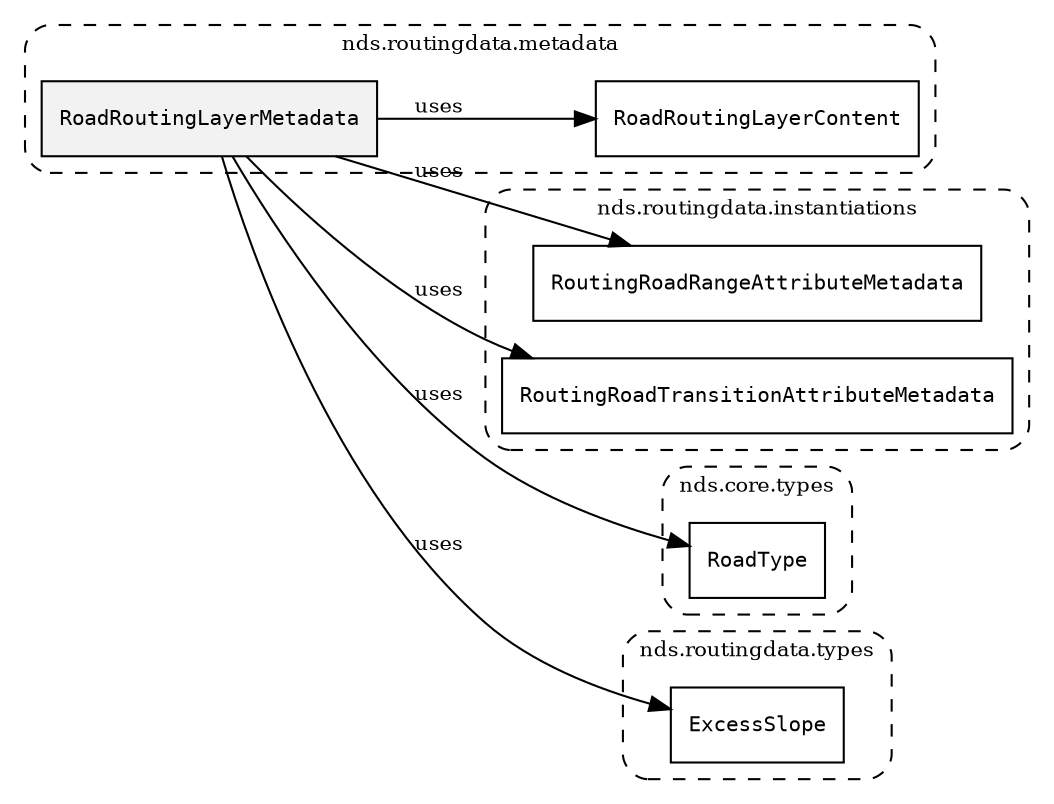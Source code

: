 /**
 * This dot file creates symbol collaboration diagram for RoadRoutingLayerMetadata.
 */
digraph ZSERIO
{
    node [shape=box, fontsize=10];
    rankdir="LR";
    fontsize=10;
    tooltip="RoadRoutingLayerMetadata collaboration diagram";

    subgraph "cluster_nds.routingdata.metadata"
    {
        style="dashed, rounded";
        label="nds.routingdata.metadata";
        tooltip="Package nds.routingdata.metadata";
        href="../../../content/packages/nds.routingdata.metadata.html#Package-nds-routingdata-metadata";
        target="_parent";

        "RoadRoutingLayerMetadata" [style="filled", fillcolor="#0000000D", target="_parent", label=<<font face="monospace"><table align="center" border="0" cellspacing="0" cellpadding="0"><tr><td href="../../../content/packages/nds.routingdata.metadata.html#Structure-RoadRoutingLayerMetadata" title="Structure defined in nds.routingdata.metadata">RoadRoutingLayerMetadata</td></tr></table></font>>];
        "RoadRoutingLayerContent" [target="_parent", label=<<font face="monospace"><table align="center" border="0" cellspacing="0" cellpadding="0"><tr><td href="../../../content/packages/nds.routingdata.metadata.html#Bitmask-RoadRoutingLayerContent" title="Bitmask defined in nds.routingdata.metadata">RoadRoutingLayerContent</td></tr></table></font>>];
    }

    subgraph "cluster_nds.routingdata.instantiations"
    {
        style="dashed, rounded";
        label="nds.routingdata.instantiations";
        tooltip="Package nds.routingdata.instantiations";
        href="../../../content/packages/nds.routingdata.instantiations.html#Package-nds-routingdata-instantiations";
        target="_parent";

        "RoutingRoadRangeAttributeMetadata" [target="_parent", label=<<font face="monospace"><table align="center" border="0" cellspacing="0" cellpadding="0"><tr><td href="../../../content/packages/nds.routingdata.instantiations.html#InstantiateType-RoutingRoadRangeAttributeMetadata" title="InstantiateType defined in nds.routingdata.instantiations">RoutingRoadRangeAttributeMetadata</td></tr></table></font>>];
        "RoutingRoadTransitionAttributeMetadata" [target="_parent", label=<<font face="monospace"><table align="center" border="0" cellspacing="0" cellpadding="0"><tr><td href="../../../content/packages/nds.routingdata.instantiations.html#InstantiateType-RoutingRoadTransitionAttributeMetadata" title="InstantiateType defined in nds.routingdata.instantiations">RoutingRoadTransitionAttributeMetadata</td></tr></table></font>>];
    }

    subgraph "cluster_nds.core.types"
    {
        style="dashed, rounded";
        label="nds.core.types";
        tooltip="Package nds.core.types";
        href="../../../content/packages/nds.core.types.html#Package-nds-core-types";
        target="_parent";

        "RoadType" [target="_parent", label=<<font face="monospace"><table align="center" border="0" cellspacing="0" cellpadding="0"><tr><td href="../../../content/packages/nds.core.types.html#Structure-RoadType" title="Structure defined in nds.core.types">RoadType</td></tr></table></font>>];
    }

    subgraph "cluster_nds.routingdata.types"
    {
        style="dashed, rounded";
        label="nds.routingdata.types";
        tooltip="Package nds.routingdata.types";
        href="../../../content/packages/nds.routingdata.types.html#Package-nds-routingdata-types";
        target="_parent";

        "ExcessSlope" [target="_parent", label=<<font face="monospace"><table align="center" border="0" cellspacing="0" cellpadding="0"><tr><td href="../../../content/packages/nds.routingdata.types.html#Subtype-ExcessSlope" title="Subtype defined in nds.routingdata.types">ExcessSlope</td></tr></table></font>>];
    }

    "RoadRoutingLayerMetadata" -> "RoadRoutingLayerContent" [label="uses", fontsize=10];
    "RoadRoutingLayerMetadata" -> "RoutingRoadRangeAttributeMetadata" [label="uses", fontsize=10];
    "RoadRoutingLayerMetadata" -> "RoutingRoadTransitionAttributeMetadata" [label="uses", fontsize=10];
    "RoadRoutingLayerMetadata" -> "RoadType" [label="uses", fontsize=10];
    "RoadRoutingLayerMetadata" -> "ExcessSlope" [label="uses", fontsize=10];
}
